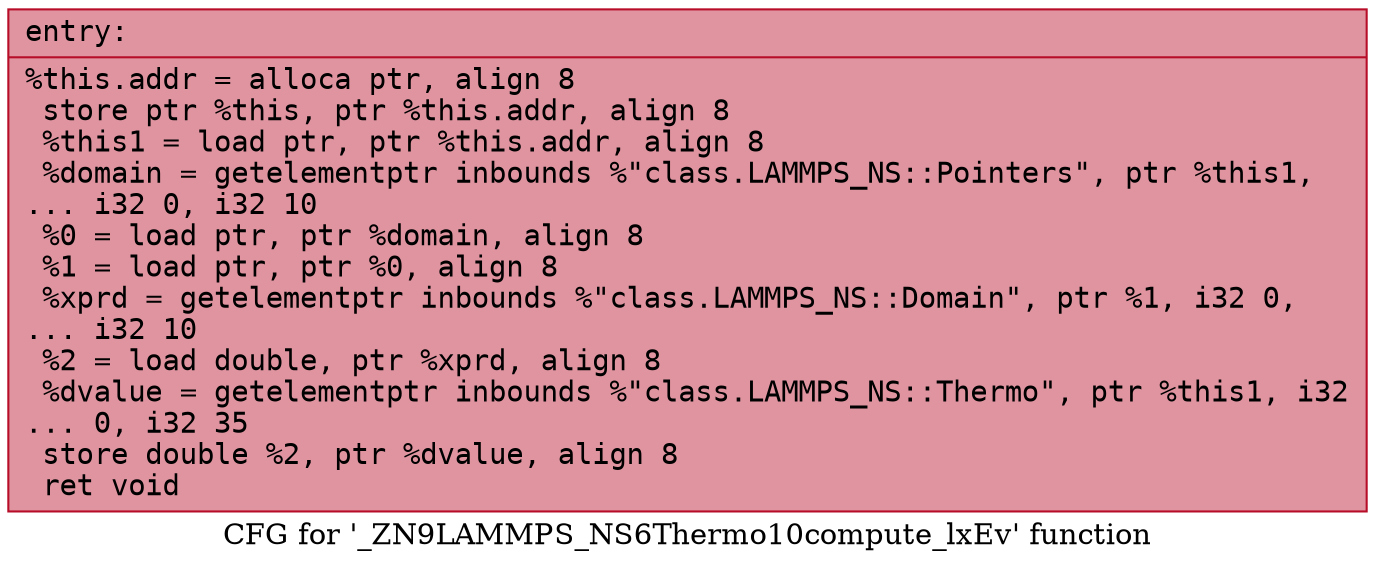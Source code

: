 digraph "CFG for '_ZN9LAMMPS_NS6Thermo10compute_lxEv' function" {
	label="CFG for '_ZN9LAMMPS_NS6Thermo10compute_lxEv' function";

	Node0x55bd404f2570 [shape=record,color="#b70d28ff", style=filled, fillcolor="#b70d2870" fontname="Courier",label="{entry:\l|  %this.addr = alloca ptr, align 8\l  store ptr %this, ptr %this.addr, align 8\l  %this1 = load ptr, ptr %this.addr, align 8\l  %domain = getelementptr inbounds %\"class.LAMMPS_NS::Pointers\", ptr %this1,\l... i32 0, i32 10\l  %0 = load ptr, ptr %domain, align 8\l  %1 = load ptr, ptr %0, align 8\l  %xprd = getelementptr inbounds %\"class.LAMMPS_NS::Domain\", ptr %1, i32 0,\l... i32 10\l  %2 = load double, ptr %xprd, align 8\l  %dvalue = getelementptr inbounds %\"class.LAMMPS_NS::Thermo\", ptr %this1, i32\l... 0, i32 35\l  store double %2, ptr %dvalue, align 8\l  ret void\l}"];
}
